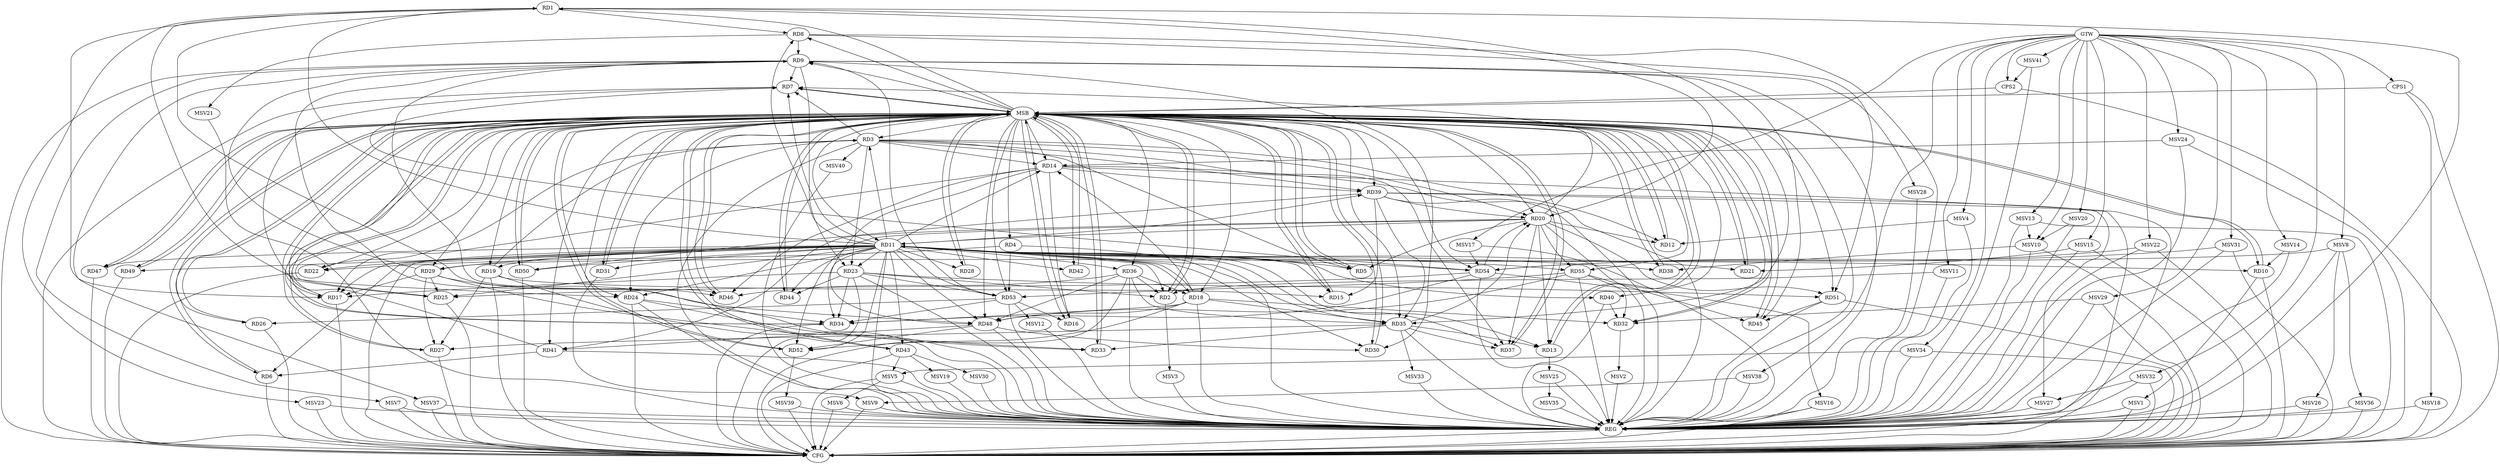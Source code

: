 strict digraph G {
  RD1 [ label="RD1" ];
  RD2 [ label="RD2" ];
  RD3 [ label="RD3" ];
  RD4 [ label="RD4" ];
  RD5 [ label="RD5" ];
  RD6 [ label="RD6" ];
  RD7 [ label="RD7" ];
  RD8 [ label="RD8" ];
  RD9 [ label="RD9" ];
  RD10 [ label="RD10" ];
  RD11 [ label="RD11" ];
  RD12 [ label="RD12" ];
  RD13 [ label="RD13" ];
  RD14 [ label="RD14" ];
  RD15 [ label="RD15" ];
  RD16 [ label="RD16" ];
  RD17 [ label="RD17" ];
  RD18 [ label="RD18" ];
  RD19 [ label="RD19" ];
  RD20 [ label="RD20" ];
  RD21 [ label="RD21" ];
  RD22 [ label="RD22" ];
  RD23 [ label="RD23" ];
  RD24 [ label="RD24" ];
  RD25 [ label="RD25" ];
  RD26 [ label="RD26" ];
  RD27 [ label="RD27" ];
  RD28 [ label="RD28" ];
  RD29 [ label="RD29" ];
  RD30 [ label="RD30" ];
  RD31 [ label="RD31" ];
  RD32 [ label="RD32" ];
  RD33 [ label="RD33" ];
  RD34 [ label="RD34" ];
  RD35 [ label="RD35" ];
  RD36 [ label="RD36" ];
  RD37 [ label="RD37" ];
  RD38 [ label="RD38" ];
  RD39 [ label="RD39" ];
  RD40 [ label="RD40" ];
  RD41 [ label="RD41" ];
  RD42 [ label="RD42" ];
  RD43 [ label="RD43" ];
  RD44 [ label="RD44" ];
  RD45 [ label="RD45" ];
  RD46 [ label="RD46" ];
  RD47 [ label="RD47" ];
  RD48 [ label="RD48" ];
  RD49 [ label="RD49" ];
  RD50 [ label="RD50" ];
  RD51 [ label="RD51" ];
  RD52 [ label="RD52" ];
  RD53 [ label="RD53" ];
  RD54 [ label="RD54" ];
  RD55 [ label="RD55" ];
  CPS1 [ label="CPS1" ];
  CPS2 [ label="CPS2" ];
  GTW [ label="GTW" ];
  REG [ label="REG" ];
  MSB [ label="MSB" ];
  CFG [ label="CFG" ];
  MSV1 [ label="MSV1" ];
  MSV2 [ label="MSV2" ];
  MSV3 [ label="MSV3" ];
  MSV4 [ label="MSV4" ];
  MSV5 [ label="MSV5" ];
  MSV6 [ label="MSV6" ];
  MSV7 [ label="MSV7" ];
  MSV8 [ label="MSV8" ];
  MSV9 [ label="MSV9" ];
  MSV10 [ label="MSV10" ];
  MSV11 [ label="MSV11" ];
  MSV12 [ label="MSV12" ];
  MSV13 [ label="MSV13" ];
  MSV14 [ label="MSV14" ];
  MSV15 [ label="MSV15" ];
  MSV16 [ label="MSV16" ];
  MSV17 [ label="MSV17" ];
  MSV18 [ label="MSV18" ];
  MSV19 [ label="MSV19" ];
  MSV20 [ label="MSV20" ];
  MSV21 [ label="MSV21" ];
  MSV22 [ label="MSV22" ];
  MSV23 [ label="MSV23" ];
  MSV24 [ label="MSV24" ];
  MSV25 [ label="MSV25" ];
  MSV26 [ label="MSV26" ];
  MSV27 [ label="MSV27" ];
  MSV28 [ label="MSV28" ];
  MSV29 [ label="MSV29" ];
  MSV30 [ label="MSV30" ];
  MSV31 [ label="MSV31" ];
  MSV32 [ label="MSV32" ];
  MSV33 [ label="MSV33" ];
  MSV34 [ label="MSV34" ];
  MSV35 [ label="MSV35" ];
  MSV36 [ label="MSV36" ];
  MSV37 [ label="MSV37" ];
  MSV38 [ label="MSV38" ];
  MSV39 [ label="MSV39" ];
  MSV40 [ label="MSV40" ];
  MSV41 [ label="MSV41" ];
  RD1 -> RD8;
  RD1 -> RD17;
  RD1 -> RD20;
  RD1 -> RD24;
  RD1 -> RD35;
  RD1 -> RD46;
  RD23 -> RD2;
  RD36 -> RD2;
  RD3 -> RD5;
  RD3 -> RD7;
  RD3 -> RD12;
  RD3 -> RD14;
  RD19 -> RD3;
  RD3 -> RD20;
  RD3 -> RD22;
  RD3 -> RD23;
  RD3 -> RD24;
  RD3 -> RD37;
  RD3 -> RD39;
  RD4 -> RD22;
  RD4 -> RD53;
  RD20 -> RD5;
  RD41 -> RD6;
  RD9 -> RD7;
  RD11 -> RD7;
  RD20 -> RD7;
  RD41 -> RD7;
  RD54 -> RD7;
  RD8 -> RD9;
  RD8 -> RD51;
  RD9 -> RD23;
  RD29 -> RD9;
  RD9 -> RD30;
  RD9 -> RD45;
  RD9 -> RD46;
  RD9 -> RD48;
  RD53 -> RD9;
  RD11 -> RD14;
  RD18 -> RD11;
  RD20 -> RD11;
  RD11 -> RD22;
  RD11 -> RD25;
  RD11 -> RD30;
  RD11 -> RD34;
  RD11 -> RD37;
  RD11 -> RD48;
  RD11 -> RD50;
  RD11 -> RD53;
  RD20 -> RD12;
  RD20 -> RD13;
  RD35 -> RD13;
  RD14 -> RD16;
  RD14 -> RD17;
  RD18 -> RD14;
  RD14 -> RD39;
  RD14 -> RD46;
  RD14 -> RD48;
  RD19 -> RD15;
  RD39 -> RD15;
  RD53 -> RD16;
  RD23 -> RD17;
  RD29 -> RD17;
  RD18 -> RD32;
  RD18 -> RD34;
  RD18 -> RD35;
  RD36 -> RD18;
  RD18 -> RD48;
  RD18 -> RD52;
  RD19 -> RD27;
  RD35 -> RD20;
  RD20 -> RD37;
  RD39 -> RD20;
  RD20 -> RD41;
  RD20 -> RD51;
  RD20 -> RD52;
  RD54 -> RD20;
  RD20 -> RD55;
  RD23 -> RD34;
  RD23 -> RD44;
  RD23 -> RD51;
  RD23 -> RD53;
  RD24 -> RD33;
  RD24 -> RD34;
  RD29 -> RD25;
  RD54 -> RD25;
  RD53 -> RD26;
  RD29 -> RD27;
  RD35 -> RD27;
  RD29 -> RD33;
  RD48 -> RD30;
  RD40 -> RD32;
  RD55 -> RD32;
  RD35 -> RD33;
  RD53 -> RD34;
  RD54 -> RD34;
  RD36 -> RD35;
  RD35 -> RD37;
  RD39 -> RD35;
  RD36 -> RD46;
  RD36 -> RD48;
  RD39 -> RD50;
  RD48 -> RD41;
  RD51 -> RD45;
  RD55 -> RD45;
  RD48 -> RD52;
  RD55 -> RD48;
  RD55 -> RD53;
  GTW -> CPS1;
  GTW -> CPS2;
  RD1 -> REG;
  RD3 -> REG;
  RD4 -> REG;
  RD8 -> REG;
  RD9 -> REG;
  RD11 -> REG;
  RD14 -> REG;
  RD18 -> REG;
  RD19 -> REG;
  RD20 -> REG;
  RD23 -> REG;
  RD24 -> REG;
  RD29 -> REG;
  RD35 -> REG;
  RD36 -> REG;
  RD39 -> REG;
  RD40 -> REG;
  RD41 -> REG;
  RD48 -> REG;
  RD51 -> REG;
  RD53 -> REG;
  RD54 -> REG;
  RD55 -> REG;
  RD2 -> MSB;
  MSB -> RD8;
  MSB -> RD11;
  MSB -> RD17;
  MSB -> RD19;
  MSB -> RD30;
  MSB -> RD36;
  MSB -> RD37;
  MSB -> RD54;
  MSB -> REG;
  RD5 -> MSB;
  MSB -> RD3;
  MSB -> RD4;
  MSB -> RD9;
  MSB -> RD12;
  MSB -> RD14;
  MSB -> RD16;
  MSB -> RD42;
  RD6 -> MSB;
  MSB -> RD15;
  MSB -> RD21;
  MSB -> RD32;
  MSB -> RD33;
  MSB -> RD48;
  RD7 -> MSB;
  MSB -> RD5;
  MSB -> RD26;
  RD10 -> MSB;
  MSB -> RD1;
  MSB -> RD24;
  RD12 -> MSB;
  MSB -> RD45;
  MSB -> RD47;
  MSB -> RD51;
  RD13 -> MSB;
  MSB -> RD2;
  RD15 -> MSB;
  MSB -> RD6;
  MSB -> RD28;
  RD16 -> MSB;
  MSB -> RD34;
  MSB -> RD38;
  MSB -> RD39;
  MSB -> RD40;
  MSB -> RD49;
  RD17 -> MSB;
  MSB -> RD44;
  RD21 -> MSB;
  MSB -> RD7;
  MSB -> RD52;
  RD22 -> MSB;
  RD25 -> MSB;
  MSB -> RD31;
  RD26 -> MSB;
  MSB -> RD27;
  MSB -> RD29;
  MSB -> RD35;
  MSB -> RD41;
  MSB -> RD46;
  RD27 -> MSB;
  MSB -> RD25;
  RD28 -> MSB;
  MSB -> RD13;
  RD30 -> MSB;
  RD31 -> MSB;
  RD32 -> MSB;
  MSB -> RD53;
  MSB -> RD55;
  RD33 -> MSB;
  RD34 -> MSB;
  MSB -> RD20;
  RD37 -> MSB;
  MSB -> RD18;
  RD38 -> MSB;
  RD42 -> MSB;
  RD43 -> MSB;
  RD44 -> MSB;
  MSB -> RD50;
  RD45 -> MSB;
  MSB -> RD10;
  RD46 -> MSB;
  RD47 -> MSB;
  RD49 -> MSB;
  RD50 -> MSB;
  RD52 -> MSB;
  CPS1 -> MSB;
  CPS2 -> MSB;
  MSB -> RD43;
  RD10 -> CFG;
  RD26 -> CFG;
  RD50 -> CFG;
  RD36 -> CFG;
  RD19 -> CFG;
  RD24 -> CFG;
  CPS2 -> CFG;
  RD51 -> CFG;
  RD17 -> CFG;
  RD47 -> CFG;
  RD43 -> CFG;
  RD34 -> CFG;
  RD6 -> CFG;
  RD9 -> CFG;
  RD27 -> CFG;
  RD22 -> CFG;
  RD25 -> CFG;
  CPS1 -> CFG;
  RD7 -> CFG;
  RD49 -> CFG;
  RD14 -> CFG;
  RD23 -> CFG;
  RD39 -> CFG;
  REG -> CFG;
  RD11 -> CFG;
  RD11 -> RD47;
  RD11 -> RD8;
  RD11 -> RD29;
  RD11 -> RD42;
  RD11 -> RD44;
  RD11 -> RD38;
  RD11 -> RD10;
  RD11 -> RD43;
  RD11 -> RD40;
  RD11 -> RD13;
  RD11 -> RD52;
  RD11 -> RD31;
  RD11 -> RD6;
  RD11 -> RD24;
  RD11 -> RD54;
  RD11 -> RD36;
  RD11 -> RD1;
  RD11 -> RD55;
  RD11 -> RD39;
  RD11 -> RD15;
  RD11 -> RD23;
  RD11 -> RD2;
  RD11 -> RD19;
  RD11 -> RD3;
  RD11 -> RD18;
  RD11 -> RD49;
  RD11 -> RD17;
  RD11 -> RD21;
  RD11 -> RD35;
  RD11 -> RD28;
  RD11 -> RD5;
  RD10 -> MSV1;
  MSV1 -> REG;
  MSV1 -> CFG;
  RD32 -> MSV2;
  MSV2 -> REG;
  RD2 -> MSV3;
  MSV3 -> REG;
  MSV4 -> RD12;
  GTW -> MSV4;
  MSV4 -> REG;
  RD43 -> MSV5;
  MSV5 -> REG;
  MSV5 -> CFG;
  MSV5 -> MSV6;
  MSV6 -> REG;
  MSV6 -> CFG;
  RD9 -> MSV7;
  MSV7 -> REG;
  MSV7 -> CFG;
  MSV8 -> RD29;
  GTW -> MSV8;
  MSV8 -> REG;
  RD31 -> MSV9;
  MSV9 -> REG;
  MSV9 -> CFG;
  MSV10 -> RD38;
  GTW -> MSV10;
  MSV10 -> REG;
  MSV10 -> CFG;
  MSV11 -> RD2;
  GTW -> MSV11;
  MSV11 -> REG;
  RD53 -> MSV12;
  MSV12 -> REG;
  MSV13 -> MSV10;
  GTW -> MSV13;
  MSV13 -> REG;
  MSV13 -> CFG;
  MSV14 -> RD10;
  GTW -> MSV14;
  MSV14 -> REG;
  MSV15 -> RD21;
  GTW -> MSV15;
  MSV15 -> REG;
  MSV15 -> CFG;
  RD54 -> MSV16;
  MSV16 -> REG;
  MSV16 -> CFG;
  MSV17 -> RD54;
  GTW -> MSV17;
  MSV17 -> REG;
  CPS1 -> MSV18;
  MSV18 -> REG;
  MSV18 -> CFG;
  RD43 -> MSV19;
  MSV19 -> REG;
  MSV20 -> MSV10;
  GTW -> MSV20;
  MSV20 -> REG;
  RD8 -> MSV21;
  MSV21 -> REG;
  MSV22 -> RD54;
  GTW -> MSV22;
  MSV22 -> REG;
  MSV22 -> CFG;
  RD1 -> MSV23;
  MSV23 -> REG;
  MSV23 -> CFG;
  MSV24 -> RD14;
  GTW -> MSV24;
  MSV24 -> REG;
  MSV24 -> CFG;
  RD13 -> MSV25;
  MSV25 -> REG;
  MSV8 -> MSV26;
  MSV26 -> REG;
  MSV26 -> CFG;
  RD39 -> MSV27;
  MSV27 -> REG;
  RD9 -> MSV28;
  MSV28 -> REG;
  MSV29 -> RD32;
  GTW -> MSV29;
  MSV29 -> REG;
  MSV29 -> CFG;
  RD43 -> MSV30;
  MSV30 -> REG;
  MSV31 -> RD54;
  GTW -> MSV31;
  MSV31 -> REG;
  MSV31 -> CFG;
  MSV32 -> MSV27;
  GTW -> MSV32;
  MSV32 -> REG;
  MSV32 -> CFG;
  RD35 -> MSV33;
  MSV33 -> REG;
  MSV34 -> MSV5;
  GTW -> MSV34;
  MSV34 -> REG;
  MSV34 -> CFG;
  MSV25 -> MSV35;
  MSV35 -> REG;
  MSV8 -> MSV36;
  MSV36 -> REG;
  MSV36 -> CFG;
  RD9 -> MSV37;
  MSV37 -> REG;
  MSV37 -> CFG;
  MSV38 -> MSV9;
  GTW -> MSV38;
  MSV38 -> REG;
  RD52 -> MSV39;
  MSV39 -> REG;
  MSV39 -> CFG;
  RD3 -> MSV40;
  MSV40 -> REG;
  MSV41 -> CPS2;
  GTW -> MSV41;
  MSV41 -> REG;
}
